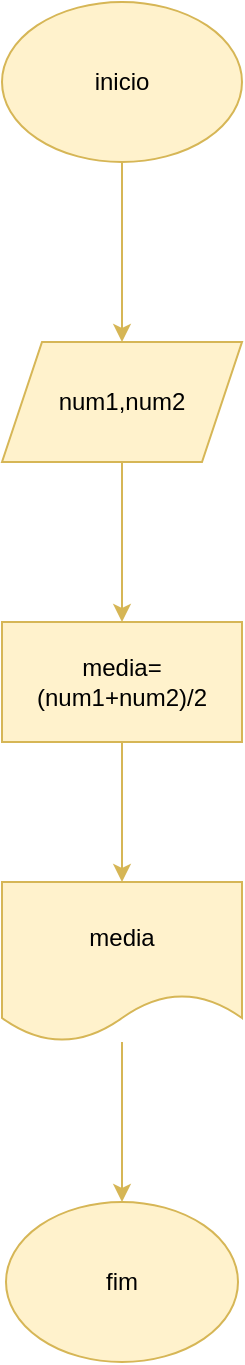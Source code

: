 <mxfile version="26.1.1">
  <diagram name="Página-1" id="mupiq1KDh43cNJ2vpURQ">
    <mxGraphModel grid="1" page="1" gridSize="10" guides="1" tooltips="1" connect="1" arrows="1" fold="1" pageScale="1" pageWidth="827" pageHeight="1169" math="0" shadow="0">
      <root>
        <mxCell id="0" />
        <mxCell id="1" parent="0" />
        <mxCell id="YE42am6H5YGw8K3WRFh9-3" value="" style="edgeStyle=orthogonalEdgeStyle;rounded=0;orthogonalLoop=1;jettySize=auto;html=1;fillColor=#fff2cc;strokeColor=#d6b656;" edge="1" parent="1" source="YE42am6H5YGw8K3WRFh9-1" target="YE42am6H5YGw8K3WRFh9-2">
          <mxGeometry relative="1" as="geometry" />
        </mxCell>
        <mxCell id="YE42am6H5YGw8K3WRFh9-1" value="inicio" style="ellipse;whiteSpace=wrap;html=1;fillColor=#fff2cc;strokeColor=#d6b656;" vertex="1" parent="1">
          <mxGeometry x="354" y="70" width="120" height="80" as="geometry" />
        </mxCell>
        <mxCell id="YE42am6H5YGw8K3WRFh9-5" value="" style="edgeStyle=orthogonalEdgeStyle;rounded=0;orthogonalLoop=1;jettySize=auto;html=1;fillColor=#fff2cc;strokeColor=#d6b656;" edge="1" parent="1" source="YE42am6H5YGw8K3WRFh9-2" target="YE42am6H5YGw8K3WRFh9-4">
          <mxGeometry relative="1" as="geometry" />
        </mxCell>
        <mxCell id="YE42am6H5YGw8K3WRFh9-2" value="num1,num2" style="shape=parallelogram;perimeter=parallelogramPerimeter;whiteSpace=wrap;html=1;fixedSize=1;fillColor=#fff2cc;strokeColor=#d6b656;" vertex="1" parent="1">
          <mxGeometry x="354" y="240" width="120" height="60" as="geometry" />
        </mxCell>
        <mxCell id="YE42am6H5YGw8K3WRFh9-7" value="" style="edgeStyle=orthogonalEdgeStyle;rounded=0;orthogonalLoop=1;jettySize=auto;html=1;fillColor=#fff2cc;strokeColor=#d6b656;" edge="1" parent="1" source="YE42am6H5YGw8K3WRFh9-4" target="YE42am6H5YGw8K3WRFh9-6">
          <mxGeometry relative="1" as="geometry" />
        </mxCell>
        <mxCell id="YE42am6H5YGw8K3WRFh9-4" value="media=(num1+num2)/2" style="whiteSpace=wrap;html=1;fillColor=#fff2cc;strokeColor=#d6b656;" vertex="1" parent="1">
          <mxGeometry x="354" y="380" width="120" height="60" as="geometry" />
        </mxCell>
        <mxCell id="YE42am6H5YGw8K3WRFh9-9" value="" style="edgeStyle=orthogonalEdgeStyle;rounded=0;orthogonalLoop=1;jettySize=auto;html=1;fillColor=#fff2cc;strokeColor=#d6b656;" edge="1" parent="1" source="YE42am6H5YGw8K3WRFh9-6" target="YE42am6H5YGw8K3WRFh9-8">
          <mxGeometry relative="1" as="geometry" />
        </mxCell>
        <mxCell id="YE42am6H5YGw8K3WRFh9-6" value="media" style="shape=document;whiteSpace=wrap;html=1;boundedLbl=1;fillColor=#fff2cc;strokeColor=#d6b656;" vertex="1" parent="1">
          <mxGeometry x="354" y="510" width="120" height="80" as="geometry" />
        </mxCell>
        <mxCell id="YE42am6H5YGw8K3WRFh9-8" value="fim" style="ellipse;whiteSpace=wrap;html=1;fillColor=#fff2cc;strokeColor=#d6b656;" vertex="1" parent="1">
          <mxGeometry x="356" y="670" width="116" height="80" as="geometry" />
        </mxCell>
      </root>
    </mxGraphModel>
  </diagram>
</mxfile>
